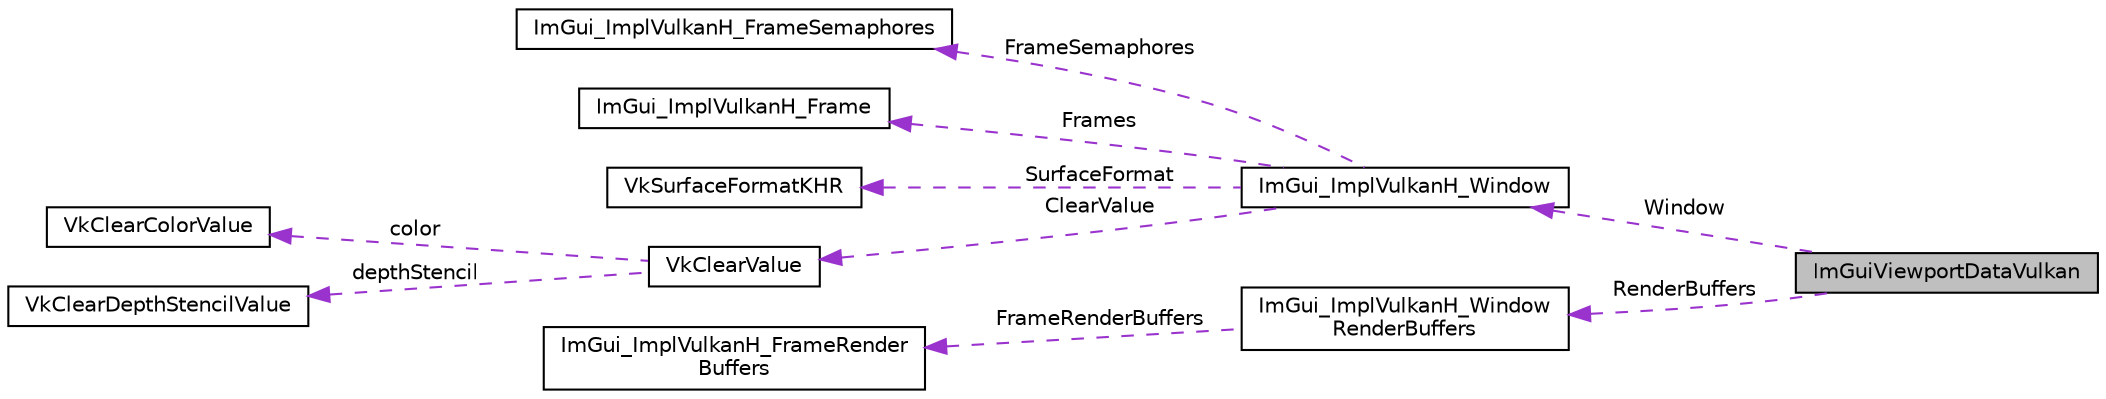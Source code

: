 digraph "ImGuiViewportDataVulkan"
{
 // LATEX_PDF_SIZE
  edge [fontname="Helvetica",fontsize="10",labelfontname="Helvetica",labelfontsize="10"];
  node [fontname="Helvetica",fontsize="10",shape=record];
  rankdir="LR";
  Node1 [label="ImGuiViewportDataVulkan",height=0.2,width=0.4,color="black", fillcolor="grey75", style="filled", fontcolor="black",tooltip=" "];
  Node2 -> Node1 [dir="back",color="darkorchid3",fontsize="10",style="dashed",label=" Window" ,fontname="Helvetica"];
  Node2 [label="ImGui_ImplVulkanH_Window",height=0.2,width=0.4,color="black", fillcolor="white", style="filled",URL="$structImGui__ImplVulkanH__Window.html",tooltip=" "];
  Node3 -> Node2 [dir="back",color="darkorchid3",fontsize="10",style="dashed",label=" FrameSemaphores" ,fontname="Helvetica"];
  Node3 [label="ImGui_ImplVulkanH_FrameSemaphores",height=0.2,width=0.4,color="black", fillcolor="white", style="filled",URL="$structImGui__ImplVulkanH__FrameSemaphores.html",tooltip=" "];
  Node4 -> Node2 [dir="back",color="darkorchid3",fontsize="10",style="dashed",label=" Frames" ,fontname="Helvetica"];
  Node4 [label="ImGui_ImplVulkanH_Frame",height=0.2,width=0.4,color="black", fillcolor="white", style="filled",URL="$structImGui__ImplVulkanH__Frame.html",tooltip=" "];
  Node5 -> Node2 [dir="back",color="darkorchid3",fontsize="10",style="dashed",label=" SurfaceFormat" ,fontname="Helvetica"];
  Node5 [label="VkSurfaceFormatKHR",height=0.2,width=0.4,color="black", fillcolor="white", style="filled",URL="$structVkSurfaceFormatKHR.html",tooltip=" "];
  Node6 -> Node2 [dir="back",color="darkorchid3",fontsize="10",style="dashed",label=" ClearValue" ,fontname="Helvetica"];
  Node6 [label="VkClearValue",height=0.2,width=0.4,color="black", fillcolor="white", style="filled",URL="$unionVkClearValue.html",tooltip=" "];
  Node7 -> Node6 [dir="back",color="darkorchid3",fontsize="10",style="dashed",label=" color" ,fontname="Helvetica"];
  Node7 [label="VkClearColorValue",height=0.2,width=0.4,color="black", fillcolor="white", style="filled",URL="$unionVkClearColorValue.html",tooltip=" "];
  Node8 -> Node6 [dir="back",color="darkorchid3",fontsize="10",style="dashed",label=" depthStencil" ,fontname="Helvetica"];
  Node8 [label="VkClearDepthStencilValue",height=0.2,width=0.4,color="black", fillcolor="white", style="filled",URL="$structVkClearDepthStencilValue.html",tooltip=" "];
  Node9 -> Node1 [dir="back",color="darkorchid3",fontsize="10",style="dashed",label=" RenderBuffers" ,fontname="Helvetica"];
  Node9 [label="ImGui_ImplVulkanH_Window\lRenderBuffers",height=0.2,width=0.4,color="black", fillcolor="white", style="filled",URL="$structImGui__ImplVulkanH__WindowRenderBuffers.html",tooltip=" "];
  Node10 -> Node9 [dir="back",color="darkorchid3",fontsize="10",style="dashed",label=" FrameRenderBuffers" ,fontname="Helvetica"];
  Node10 [label="ImGui_ImplVulkanH_FrameRender\lBuffers",height=0.2,width=0.4,color="black", fillcolor="white", style="filled",URL="$structImGui__ImplVulkanH__FrameRenderBuffers.html",tooltip=" "];
}
